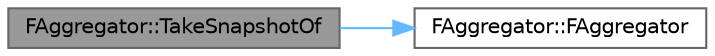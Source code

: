 digraph "FAggregator::TakeSnapshotOf"
{
 // INTERACTIVE_SVG=YES
 // LATEX_PDF_SIZE
  bgcolor="transparent";
  edge [fontname=Helvetica,fontsize=10,labelfontname=Helvetica,labelfontsize=10];
  node [fontname=Helvetica,fontsize=10,shape=box,height=0.2,width=0.4];
  rankdir="LR";
  Node1 [id="Node000001",label="FAggregator::TakeSnapshotOf",height=0.2,width=0.4,color="gray40", fillcolor="grey60", style="filled", fontcolor="black",tooltip=" "];
  Node1 -> Node2 [id="edge1_Node000001_Node000002",color="steelblue1",style="solid",tooltip=" "];
  Node2 [id="Node000002",label="FAggregator::FAggregator",height=0.2,width=0.4,color="grey40", fillcolor="white", style="filled",URL="$d2/d08/structFAggregator.html#a47544930e8d467e2b9244605e5a7e2bd",tooltip=" "];
}
